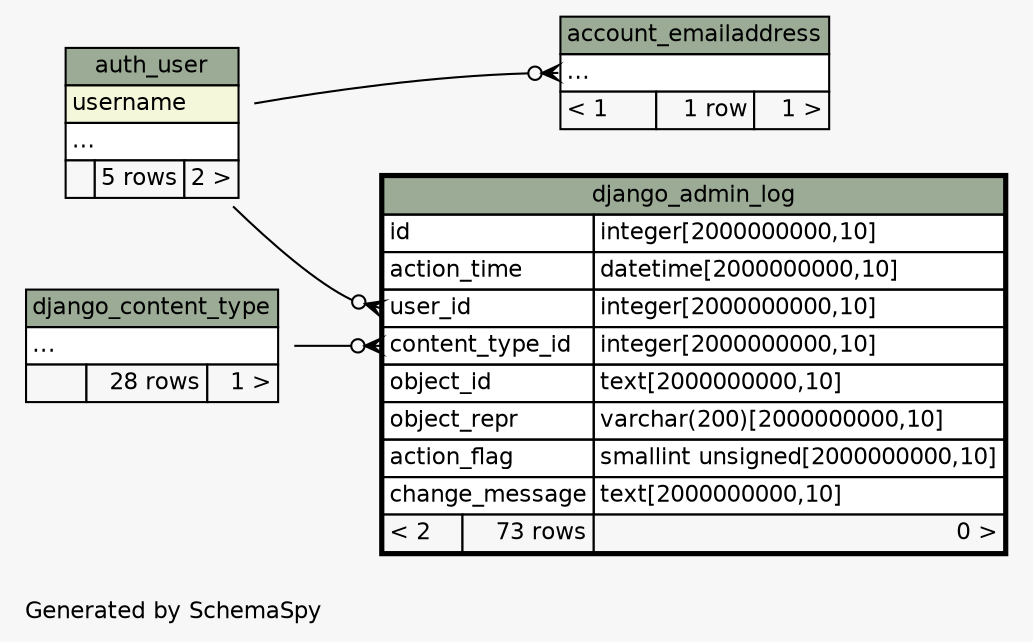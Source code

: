 // dot 2.34.0 on Mac OS X 10.9.1
// SchemaSpy rev Unknown
digraph "twoDegreesRelationshipsDiagram" {
  graph [
    rankdir="RL"
    bgcolor="#f7f7f7"
    label="\nGenerated by SchemaSpy"
    labeljust="l"
    nodesep="0.18"
    ranksep="0.46"
    fontname="Helvetica"
    fontsize="11"
  ];
  node [
    fontname="Helvetica"
    fontsize="11"
    shape="plaintext"
  ];
  edge [
    arrowsize="0.8"
  ];
  "account_emailaddress":"elipses":w -> "auth_user":"id":e [arrowhead=none dir=back arrowtail=crowodot];
  "django_admin_log":"content_type_id":w -> "django_content_type":"id":e [arrowhead=none dir=back arrowtail=crowodot];
  "django_admin_log":"user_id":w -> "auth_user":"id":e [arrowhead=none dir=back arrowtail=crowodot];
  "account_emailaddress" [
    label=<
    <TABLE BORDER="0" CELLBORDER="1" CELLSPACING="0" BGCOLOR="#ffffff">
      <TR><TD COLSPAN="3" BGCOLOR="#9bab96" ALIGN="CENTER">account_emailaddress</TD></TR>
      <TR><TD PORT="elipses" COLSPAN="3" ALIGN="LEFT">...</TD></TR>
      <TR><TD ALIGN="LEFT" BGCOLOR="#f7f7f7">&lt; 1</TD><TD ALIGN="RIGHT" BGCOLOR="#f7f7f7">1 row</TD><TD ALIGN="RIGHT" BGCOLOR="#f7f7f7">1 &gt;</TD></TR>
    </TABLE>>
    URL="account_emailaddress.html"
    tooltip="account_emailaddress"
  ];
  "auth_user" [
    label=<
    <TABLE BORDER="0" CELLBORDER="1" CELLSPACING="0" BGCOLOR="#ffffff">
      <TR><TD COLSPAN="3" BGCOLOR="#9bab96" ALIGN="CENTER">auth_user</TD></TR>
      <TR><TD PORT="username" COLSPAN="3" BGCOLOR="#f4f7da" ALIGN="LEFT">username</TD></TR>
      <TR><TD PORT="elipses" COLSPAN="3" ALIGN="LEFT">...</TD></TR>
      <TR><TD ALIGN="LEFT" BGCOLOR="#f7f7f7">  </TD><TD ALIGN="RIGHT" BGCOLOR="#f7f7f7">5 rows</TD><TD ALIGN="RIGHT" BGCOLOR="#f7f7f7">2 &gt;</TD></TR>
    </TABLE>>
    URL="auth_user.html"
    tooltip="auth_user"
  ];
  "django_admin_log" [
    label=<
    <TABLE BORDER="2" CELLBORDER="1" CELLSPACING="0" BGCOLOR="#ffffff">
      <TR><TD COLSPAN="3" BGCOLOR="#9bab96" ALIGN="CENTER">django_admin_log</TD></TR>
      <TR><TD PORT="id" COLSPAN="2" ALIGN="LEFT">id</TD><TD PORT="id.type" ALIGN="LEFT">integer[2000000000,10]</TD></TR>
      <TR><TD PORT="action_time" COLSPAN="2" ALIGN="LEFT">action_time</TD><TD PORT="action_time.type" ALIGN="LEFT">datetime[2000000000,10]</TD></TR>
      <TR><TD PORT="user_id" COLSPAN="2" ALIGN="LEFT">user_id</TD><TD PORT="user_id.type" ALIGN="LEFT">integer[2000000000,10]</TD></TR>
      <TR><TD PORT="content_type_id" COLSPAN="2" ALIGN="LEFT">content_type_id</TD><TD PORT="content_type_id.type" ALIGN="LEFT">integer[2000000000,10]</TD></TR>
      <TR><TD PORT="object_id" COLSPAN="2" ALIGN="LEFT">object_id</TD><TD PORT="object_id.type" ALIGN="LEFT">text[2000000000,10]</TD></TR>
      <TR><TD PORT="object_repr" COLSPAN="2" ALIGN="LEFT">object_repr</TD><TD PORT="object_repr.type" ALIGN="LEFT">varchar(200)[2000000000,10]</TD></TR>
      <TR><TD PORT="action_flag" COLSPAN="2" ALIGN="LEFT">action_flag</TD><TD PORT="action_flag.type" ALIGN="LEFT">smallint unsigned[2000000000,10]</TD></TR>
      <TR><TD PORT="change_message" COLSPAN="2" ALIGN="LEFT">change_message</TD><TD PORT="change_message.type" ALIGN="LEFT">text[2000000000,10]</TD></TR>
      <TR><TD ALIGN="LEFT" BGCOLOR="#f7f7f7">&lt; 2</TD><TD ALIGN="RIGHT" BGCOLOR="#f7f7f7">73 rows</TD><TD ALIGN="RIGHT" BGCOLOR="#f7f7f7">0 &gt;</TD></TR>
    </TABLE>>
    URL="django_admin_log.html"
    tooltip="django_admin_log"
  ];
  "django_content_type" [
    label=<
    <TABLE BORDER="0" CELLBORDER="1" CELLSPACING="0" BGCOLOR="#ffffff">
      <TR><TD COLSPAN="3" BGCOLOR="#9bab96" ALIGN="CENTER">django_content_type</TD></TR>
      <TR><TD PORT="elipses" COLSPAN="3" ALIGN="LEFT">...</TD></TR>
      <TR><TD ALIGN="LEFT" BGCOLOR="#f7f7f7">  </TD><TD ALIGN="RIGHT" BGCOLOR="#f7f7f7">28 rows</TD><TD ALIGN="RIGHT" BGCOLOR="#f7f7f7">1 &gt;</TD></TR>
    </TABLE>>
    URL="django_content_type.html"
    tooltip="django_content_type"
  ];
}
